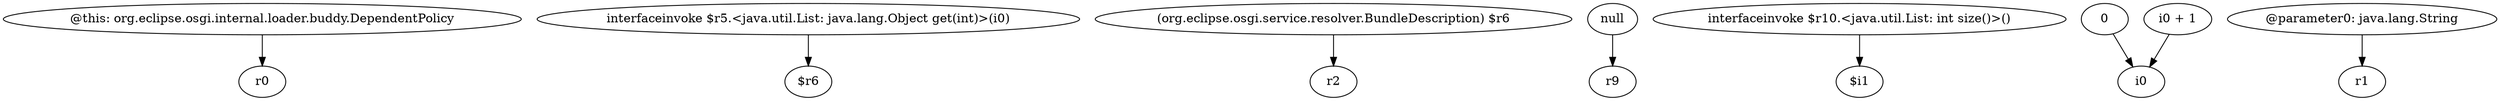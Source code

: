 digraph g {
0[label="@this: org.eclipse.osgi.internal.loader.buddy.DependentPolicy"]
1[label="r0"]
0->1[label=""]
2[label="interfaceinvoke $r5.<java.util.List: java.lang.Object get(int)>(i0)"]
3[label="$r6"]
2->3[label=""]
4[label="(org.eclipse.osgi.service.resolver.BundleDescription) $r6"]
5[label="r2"]
4->5[label=""]
6[label="null"]
7[label="r9"]
6->7[label=""]
8[label="interfaceinvoke $r10.<java.util.List: int size()>()"]
9[label="$i1"]
8->9[label=""]
10[label="0"]
11[label="i0"]
10->11[label=""]
12[label="i0 + 1"]
12->11[label=""]
13[label="@parameter0: java.lang.String"]
14[label="r1"]
13->14[label=""]
}